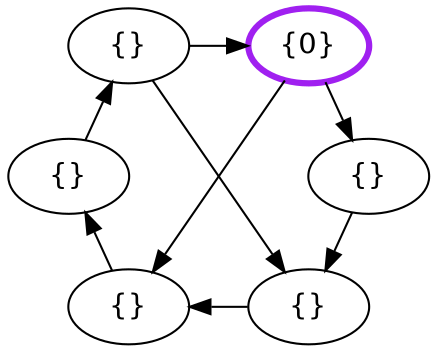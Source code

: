 digraph G {
	layout=neato;
	node [shape=ellipse, fixedsize=true, width=0.8, height=0.5];
	
	1 [pos=" 0.60, 0.87!", label="{0}", color="purple", penwidth=3];
	2 [pos=" 1.00, 0.00!", label="{}"];
	3 [pos=" 0.60,-0.87!", label="{}"];
	4 [pos="-0.60,-0.87!", label="{}"];
	5 [pos="-1.00,-0.00!", label="{}"];
	6 [pos="-0.60, 0.87!", label="{}"];

	1 -> 2;
	2 -> 3;
	3 -> 4;
	4 -> 5;
	5 -> 6;
	6 -> 1;
	1 -> 4;
	6 -> 3;
}
